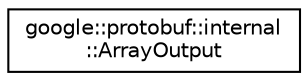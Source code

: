 digraph "类继承关系图"
{
 // LATEX_PDF_SIZE
  edge [fontname="Helvetica",fontsize="10",labelfontname="Helvetica",labelfontsize="10"];
  node [fontname="Helvetica",fontsize="10",shape=record];
  rankdir="LR";
  Node0 [label="google::protobuf::internal\l::ArrayOutput",height=0.2,width=0.4,color="black", fillcolor="white", style="filled",URL="$structgoogle_1_1protobuf_1_1internal_1_1ArrayOutput.html",tooltip=" "];
}
